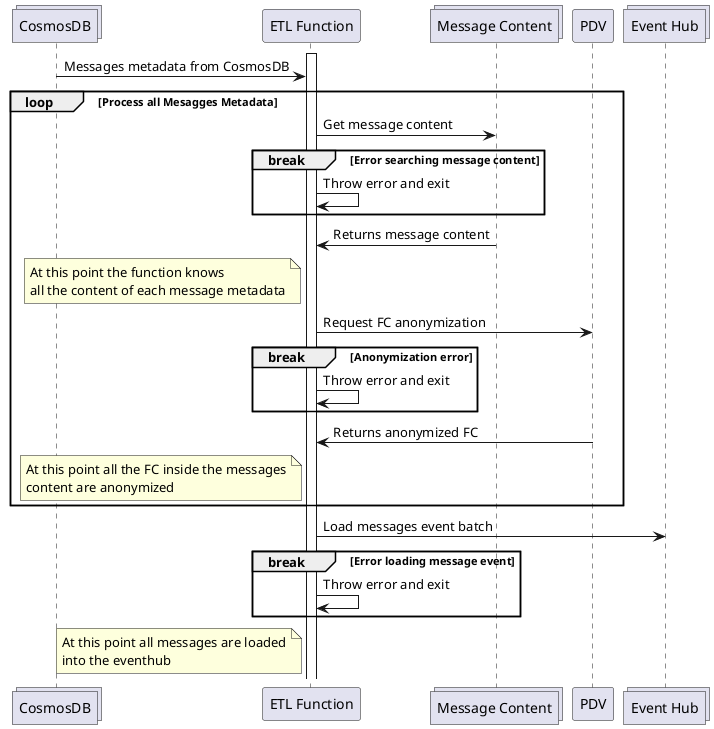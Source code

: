 @startuml messages-ingestion-flow
collections "CosmosDB" as CosmosDB
participant "ETL Function" as etlFunc
collections "Message Content" as MessageContent
participant "PDV" as PDV
collections "Event Hub" as EventHub

activate etlFunc
CosmosDB -> etlFunc: Messages metadata from CosmosDB

loop Process all Mesagges Metadata
  etlFunc -> MessageContent: Get message content
  break Error searching message content
      etlFunc -> etlFunc: Throw error and exit
  end
  MessageContent -> etlFunc: Returns message content
  note left of etlFunc
    At this point the function knows
    all the content of each message metadata
  end note
  etlFunc -> PDV: Request FC anonymization
  break Anonymization error
      etlFunc -> etlFunc: Throw error and exit
  end
  PDV -> etlFunc: Returns anonymized FC
  note left of etlFunc
    At this point all the FC inside the messages
    content are anonymized
  end note
end

etlFunc -> EventHub: Load messages event batch
break Error loading message event
    etlFunc -> etlFunc: Throw error and exit
end
note left of etlFunc
    At this point all messages are loaded
    into the eventhub
end note

@enduml
